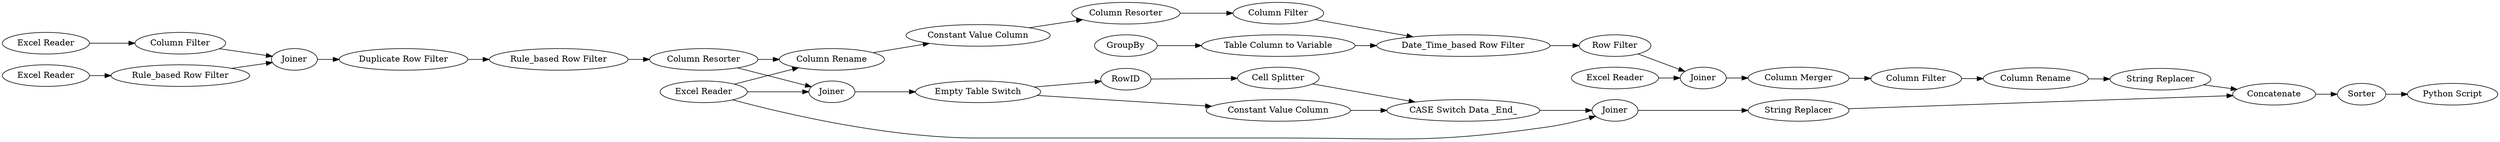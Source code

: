 digraph {
	"2729312586970920274_10" [label="Column Filter"]
	"-833257538470300876_26" [label="String Replacer"]
	"-833257538470300876_33" [label="Column Merger"]
	"-833257538470300876_50" [label="String Replacer"]
	"2729312586970920274_12" [label="Rule_based Row Filter"]
	"8844722539578659800_20" [label="Column Resorter"]
	"-833257538470300876_34" [label="Column Filter"]
	"-833257538470300876_49" [label="Column Rename"]
	"-833257538470300876_72" [label="Constant Value Column"]
	"-7193775895493867278_46" [label="Cell Splitter"]
	"-833257538470300876_70" [label="Empty Table Switch"]
	"2729312586970920274_9" [label="Excel Reader"]
	"-833257538470300876_16" [label=Joiner]
	"8844722539578659800_60" [label="Date_Time_based Row Filter"]
	"8844722539578659800_55" [label=GroupBy]
	"-833257538470300876_42" [label="Excel Reader"]
	"-833257538470300876_47" [label=Joiner]
	"2729312586970920274_1" [label="Excel Reader"]
	"8844722539578659800_62" [label="Row Filter"]
	"8844722539578659800_18" [label="Column Rename"]
	"-833257538470300876_31" [label="Excel Reader"]
	"8844722539578659800_19" [label="Constant Value Column"]
	"8844722539578659800_61" [label="Table Column to Variable"]
	"-833257538470300876_39" [label="Rule_based Row Filter"]
	"-833257538470300876_32" [label=Joiner]
	"2729312586970920274_13" [label=Joiner]
	"-833257538470300876_53" [label="Python Script"]
	"-833257538470300876_14" [label="Column Resorter"]
	"-833257538470300876_25" [label=Concatenate]
	"-833257538470300876_71" [label="CASE Switch Data _End_"]
	"8844722539578659800_22" [label="Column Filter"]
	"-833257538470300876_38" [label="Duplicate Row Filter"]
	"-7193775895493867278_45" [label=RowID]
	"-833257538470300876_54" [label=Sorter]
	"-833257538470300876_42" -> "-833257538470300876_16"
	"-833257538470300876_50" -> "-833257538470300876_25"
	"-833257538470300876_14" -> "-833257538470300876_16"
	"2729312586970920274_1" -> "2729312586970920274_12"
	"-833257538470300876_71" -> "-833257538470300876_47"
	"-833257538470300876_33" -> "-833257538470300876_34"
	"-833257538470300876_25" -> "-833257538470300876_54"
	"8844722539578659800_60" -> "8844722539578659800_62"
	"-833257538470300876_47" -> "-833257538470300876_26"
	"8844722539578659800_22" -> "8844722539578659800_60"
	"2729312586970920274_10" -> "2729312586970920274_13"
	"8844722539578659800_19" -> "8844722539578659800_20"
	"-833257538470300876_54" -> "-833257538470300876_53"
	"2729312586970920274_12" -> "2729312586970920274_13"
	"-7193775895493867278_46" -> "-833257538470300876_71"
	"8844722539578659800_61" -> "8844722539578659800_60"
	"8844722539578659800_20" -> "8844722539578659800_22"
	"-833257538470300876_39" -> "-833257538470300876_14"
	"-833257538470300876_70" -> "-7193775895493867278_45"
	"-833257538470300876_32" -> "-833257538470300876_33"
	"-833257538470300876_31" -> "-833257538470300876_32"
	"8844722539578659800_55" -> "8844722539578659800_61"
	"-833257538470300876_16" -> "-833257538470300876_70"
	"-833257538470300876_70" -> "-833257538470300876_72"
	"8844722539578659800_18" -> "8844722539578659800_19"
	"-833257538470300876_26" -> "-833257538470300876_25"
	"-833257538470300876_38" -> "-833257538470300876_39"
	"-7193775895493867278_45" -> "-7193775895493867278_46"
	"2729312586970920274_13" -> "-833257538470300876_38"
	"8844722539578659800_62" -> "-833257538470300876_32"
	"-833257538470300876_49" -> "-833257538470300876_50"
	"2729312586970920274_9" -> "2729312586970920274_10"
	"-833257538470300876_42" -> "8844722539578659800_18"
	"-833257538470300876_72" -> "-833257538470300876_71"
	"-833257538470300876_14" -> "8844722539578659800_18"
	"-833257538470300876_34" -> "-833257538470300876_49"
	"-833257538470300876_42" -> "-833257538470300876_47"
	rankdir=LR
}
